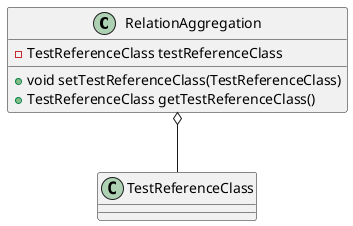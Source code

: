 @startuml
class RelationAggregation{
- TestReferenceClass testReferenceClass
+ void setTestReferenceClass(TestReferenceClass)
+ TestReferenceClass getTestReferenceClass()
}
class TestReferenceClass{}

RelationAggregation o-- TestReferenceClass

@enduml